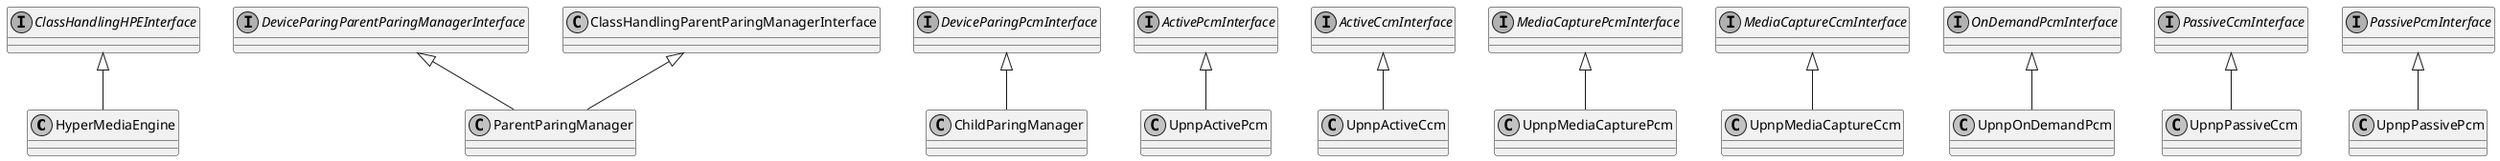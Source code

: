 @startuml
skinparam monochrome true

class HyperMediaEngine
interface ClassHandlingHPEInterface
ClassHandlingHPEInterface <|--  HyperMediaEngine

class ParentParingManager
interface DeviceParingParentParingManagerInterface
ClassHandlingParentParingManagerInterface <|--  ParentParingManager
DeviceParingParentParingManagerInterface  <|--  ParentParingManager

class ChildParingManager
interface DeviceParingPcmInterface
DeviceParingPcmInterface  <|--  ChildParingManager


interface ActivePcmInterface
interface ActiveCcmInterface
interface MediaCapturePcmInterface
interface MediaCaptureCcmInterface
interface OnDemandPcmInterface
interface PassiveCcmInterface
interface PassivePcmInterface


ActivePcmInterface <|--  UpnpActivePcm
ActiveCcmInterface <|--  UpnpActiveCcm
MediaCapturePcmInterface <|--  UpnpMediaCapturePcm
MediaCaptureCcmInterface <|--  UpnpMediaCaptureCcm
OnDemandPcmInterface <|--  UpnpOnDemandPcm
PassivePcmInterface <|--  UpnpPassivePcm
PassiveCcmInterface <|--  UpnpPassiveCcm

@enduml

